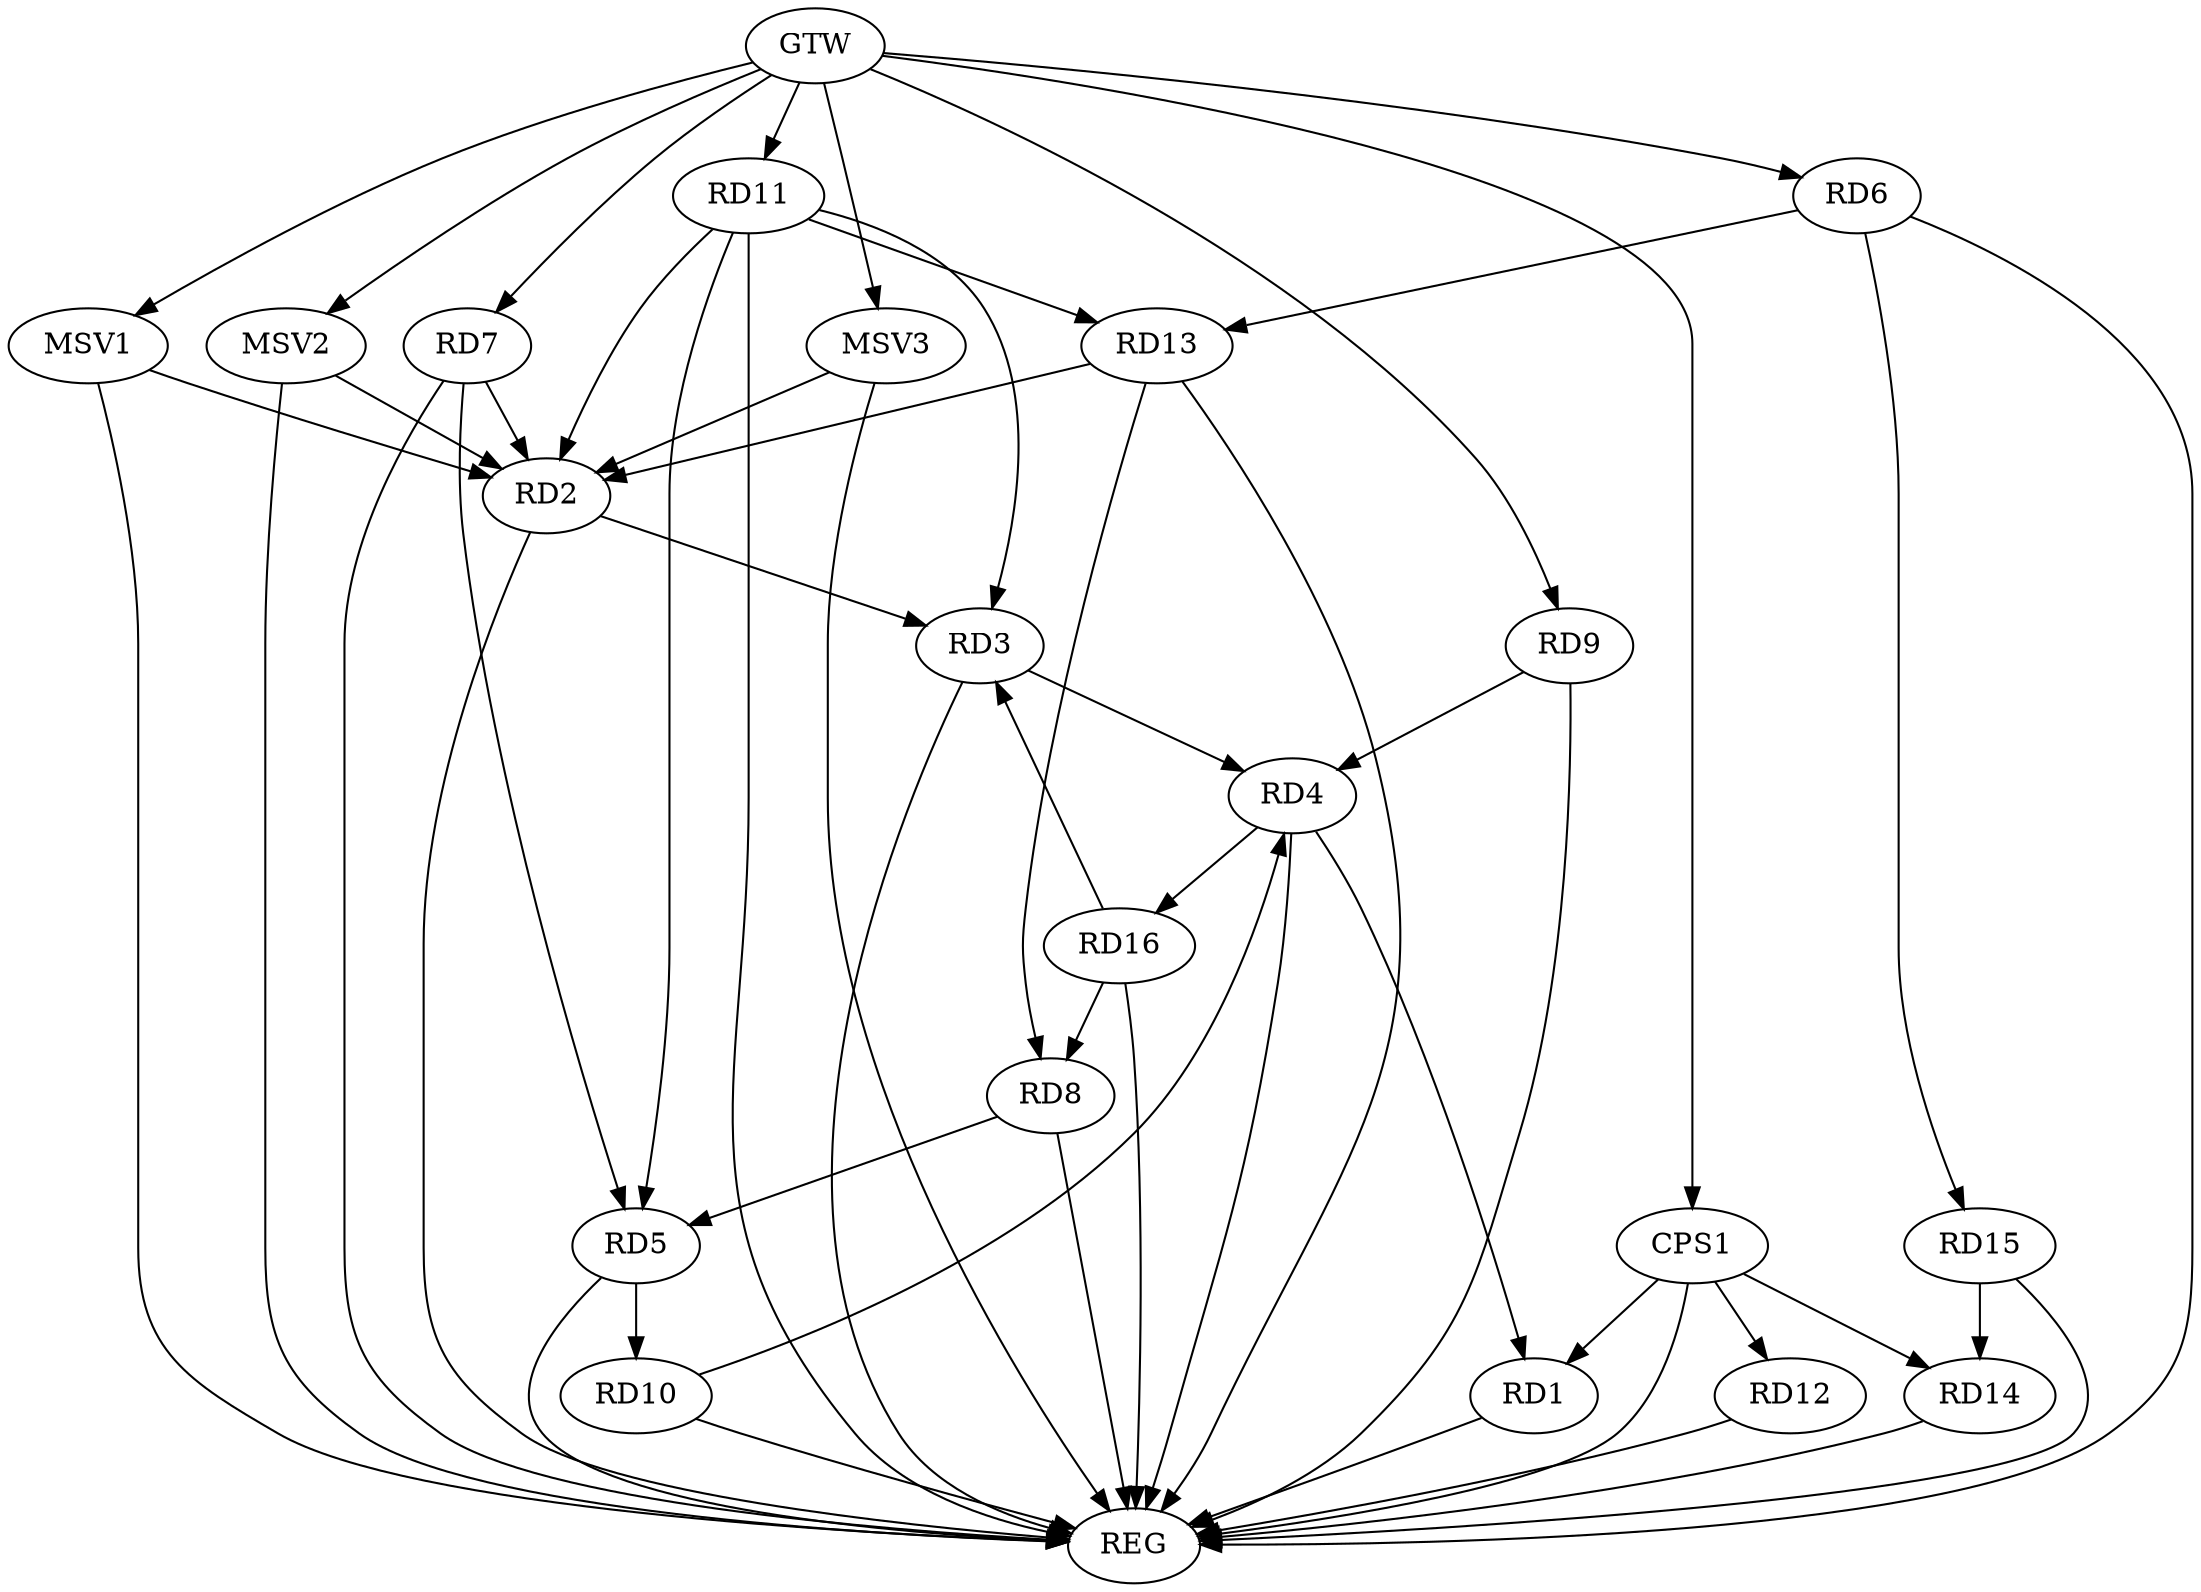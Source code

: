 strict digraph G {
  RD1 [ label="RD1" ];
  RD2 [ label="RD2" ];
  RD3 [ label="RD3" ];
  RD4 [ label="RD4" ];
  RD5 [ label="RD5" ];
  RD6 [ label="RD6" ];
  RD7 [ label="RD7" ];
  RD8 [ label="RD8" ];
  RD9 [ label="RD9" ];
  RD10 [ label="RD10" ];
  RD11 [ label="RD11" ];
  RD12 [ label="RD12" ];
  RD13 [ label="RD13" ];
  RD14 [ label="RD14" ];
  RD15 [ label="RD15" ];
  RD16 [ label="RD16" ];
  CPS1 [ label="CPS1" ];
  GTW [ label="GTW" ];
  REG [ label="REG" ];
  MSV1 [ label="MSV1" ];
  MSV2 [ label="MSV2" ];
  MSV3 [ label="MSV3" ];
  RD4 -> RD1;
  RD2 -> RD3;
  RD7 -> RD2;
  RD11 -> RD2;
  RD13 -> RD2;
  RD3 -> RD4;
  RD11 -> RD3;
  RD16 -> RD3;
  RD9 -> RD4;
  RD10 -> RD4;
  RD4 -> RD16;
  RD7 -> RD5;
  RD8 -> RD5;
  RD5 -> RD10;
  RD11 -> RD5;
  RD6 -> RD13;
  RD6 -> RD15;
  RD13 -> RD8;
  RD16 -> RD8;
  RD11 -> RD13;
  RD15 -> RD14;
  CPS1 -> RD1;
  CPS1 -> RD12;
  CPS1 -> RD14;
  GTW -> RD6;
  GTW -> RD7;
  GTW -> RD9;
  GTW -> RD11;
  GTW -> CPS1;
  RD1 -> REG;
  RD2 -> REG;
  RD3 -> REG;
  RD4 -> REG;
  RD5 -> REG;
  RD6 -> REG;
  RD7 -> REG;
  RD8 -> REG;
  RD9 -> REG;
  RD10 -> REG;
  RD11 -> REG;
  RD12 -> REG;
  RD13 -> REG;
  RD14 -> REG;
  RD15 -> REG;
  RD16 -> REG;
  CPS1 -> REG;
  MSV1 -> RD2;
  MSV2 -> RD2;
  GTW -> MSV1;
  MSV1 -> REG;
  GTW -> MSV2;
  MSV2 -> REG;
  MSV3 -> RD2;
  GTW -> MSV3;
  MSV3 -> REG;
}
